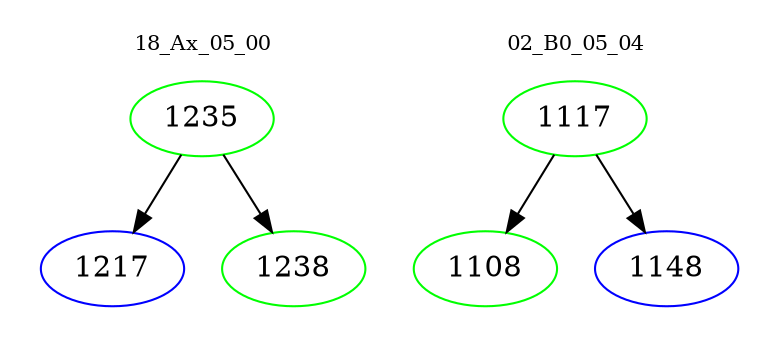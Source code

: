 digraph{
subgraph cluster_0 {
color = white
label = "18_Ax_05_00";
fontsize=10;
T0_1235 [label="1235", color="green"]
T0_1235 -> T0_1217 [color="black"]
T0_1217 [label="1217", color="blue"]
T0_1235 -> T0_1238 [color="black"]
T0_1238 [label="1238", color="green"]
}
subgraph cluster_1 {
color = white
label = "02_B0_05_04";
fontsize=10;
T1_1117 [label="1117", color="green"]
T1_1117 -> T1_1108 [color="black"]
T1_1108 [label="1108", color="green"]
T1_1117 -> T1_1148 [color="black"]
T1_1148 [label="1148", color="blue"]
}
}
